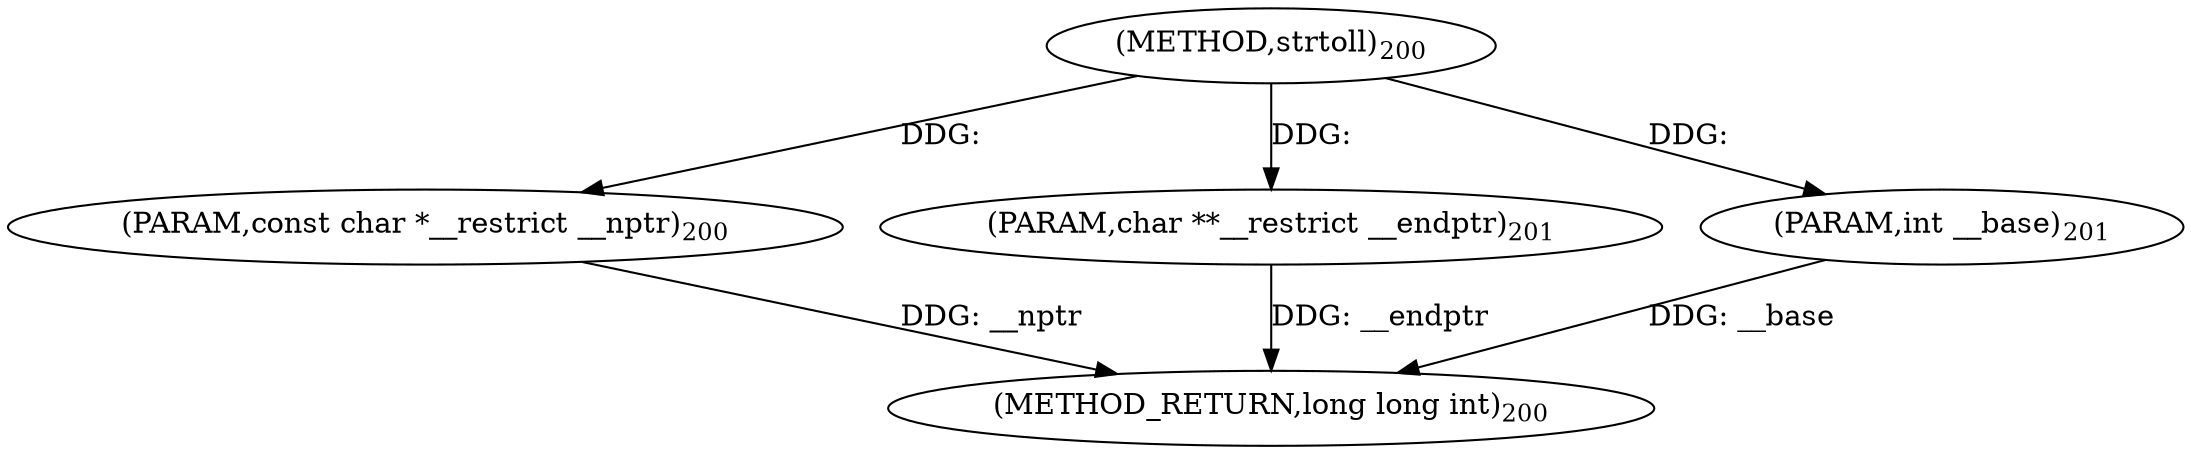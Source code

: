 digraph "strtoll" {  
"4702" [label = <(METHOD,strtoll)<SUB>200</SUB>> ]
"4706" [label = <(METHOD_RETURN,long long int)<SUB>200</SUB>> ]
"4703" [label = <(PARAM,const char *__restrict __nptr)<SUB>200</SUB>> ]
"4704" [label = <(PARAM,char **__restrict __endptr)<SUB>201</SUB>> ]
"4705" [label = <(PARAM,int __base)<SUB>201</SUB>> ]
  "4703" -> "4706"  [ label = "DDG: __nptr"] 
  "4704" -> "4706"  [ label = "DDG: __endptr"] 
  "4705" -> "4706"  [ label = "DDG: __base"] 
  "4702" -> "4703"  [ label = "DDG: "] 
  "4702" -> "4704"  [ label = "DDG: "] 
  "4702" -> "4705"  [ label = "DDG: "] 
}
